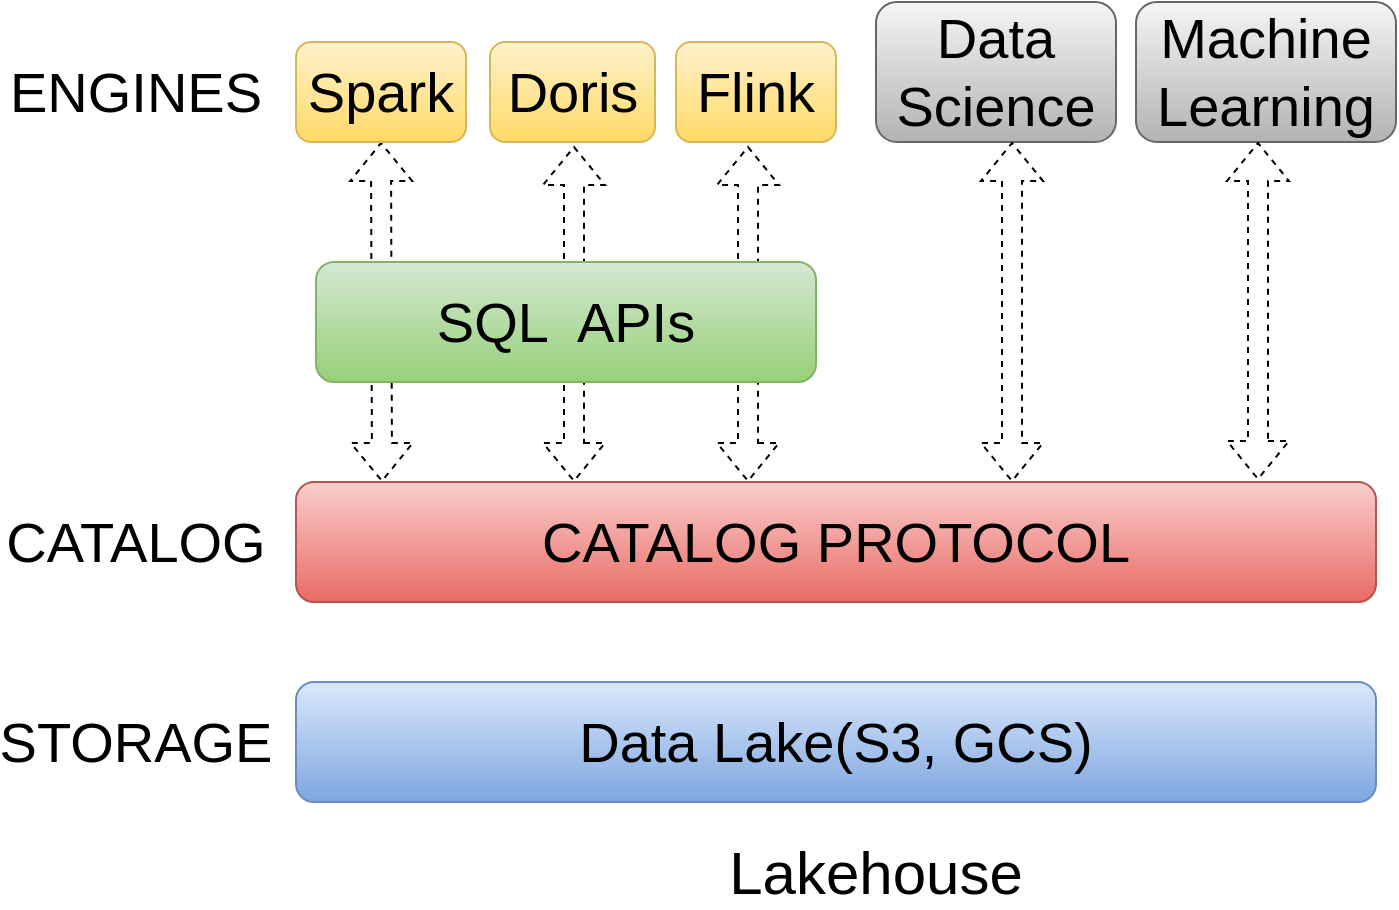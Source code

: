 <mxfile version="24.1.0" type="device" pages="3">
  <diagram name="第 1 页" id="GIAjR0rXeWZUQFvc5wLO">
    <mxGraphModel dx="1434" dy="836" grid="1" gridSize="10" guides="1" tooltips="1" connect="1" arrows="1" fold="1" page="1" pageScale="1" pageWidth="827" pageHeight="1169" math="0" shadow="0">
      <root>
        <mxCell id="0" />
        <mxCell id="1" parent="0" />
        <mxCell id="zaIRJdftHB46xq49ESVS-17" value="" style="shape=flexArrow;endArrow=classic;startArrow=classic;html=1;rounded=0;entryX=0.5;entryY=1;entryDx=0;entryDy=0;dashed=1;" parent="1" target="zaIRJdftHB46xq49ESVS-5" edge="1">
          <mxGeometry width="100" height="100" relative="1" as="geometry">
            <mxPoint x="293" y="430" as="sourcePoint" />
            <mxPoint x="292" y="260" as="targetPoint" />
          </mxGeometry>
        </mxCell>
        <mxCell id="zaIRJdftHB46xq49ESVS-16" value="" style="shape=flexArrow;endArrow=classic;startArrow=classic;html=1;rounded=0;exitX=0.089;exitY=-0.033;exitDx=0;exitDy=0;exitPerimeter=0;entryX=0.5;entryY=1;entryDx=0;entryDy=0;dashed=1;" parent="1" edge="1">
          <mxGeometry width="100" height="100" relative="1" as="geometry">
            <mxPoint x="476" y="430" as="sourcePoint" />
            <mxPoint x="476" y="262" as="targetPoint" />
          </mxGeometry>
        </mxCell>
        <mxCell id="zaIRJdftHB46xq49ESVS-15" value="" style="shape=flexArrow;endArrow=classic;startArrow=classic;html=1;rounded=0;exitX=0.089;exitY=-0.033;exitDx=0;exitDy=0;exitPerimeter=0;entryX=0.5;entryY=1;entryDx=0;entryDy=0;dashed=1;" parent="1" edge="1">
          <mxGeometry width="100" height="100" relative="1" as="geometry">
            <mxPoint x="389" y="430" as="sourcePoint" />
            <mxPoint x="389" y="262" as="targetPoint" />
          </mxGeometry>
        </mxCell>
        <mxCell id="zaIRJdftHB46xq49ESVS-1" value="Data Lake(S3, GCS)" style="rounded=1;whiteSpace=wrap;html=1;fillColor=#dae8fc;fontSize=28;gradientColor=#7ea6e0;strokeColor=#6c8ebf;" parent="1" vertex="1">
          <mxGeometry x="250" y="530" width="540" height="60" as="geometry" />
        </mxCell>
        <mxCell id="zaIRJdftHB46xq49ESVS-2" value="STORAGE" style="text;html=1;align=center;verticalAlign=middle;whiteSpace=wrap;rounded=0;fontSize=28;" parent="1" vertex="1">
          <mxGeometry x="140" y="545" width="60" height="30" as="geometry" />
        </mxCell>
        <mxCell id="zaIRJdftHB46xq49ESVS-3" value="CATALOG PROTOCOL" style="rounded=1;whiteSpace=wrap;html=1;fillColor=#f8cecc;strokeColor=#b85450;gradientColor=#ea6b66;fontSize=28;" parent="1" vertex="1">
          <mxGeometry x="250" y="430" width="540" height="60" as="geometry" />
        </mxCell>
        <mxCell id="zaIRJdftHB46xq49ESVS-4" value="CATALOG" style="text;html=1;align=center;verticalAlign=middle;whiteSpace=wrap;rounded=0;fontSize=28;" parent="1" vertex="1">
          <mxGeometry x="140" y="445" width="60" height="30" as="geometry" />
        </mxCell>
        <mxCell id="zaIRJdftHB46xq49ESVS-5" value="Spark" style="rounded=1;whiteSpace=wrap;html=1;fillColor=#fff2cc;fontSize=28;gradientColor=#ffd966;strokeColor=#d6b656;" parent="1" vertex="1">
          <mxGeometry x="250" y="210" width="85" height="50" as="geometry" />
        </mxCell>
        <mxCell id="zaIRJdftHB46xq49ESVS-6" value="ENGINES" style="text;html=1;align=center;verticalAlign=middle;whiteSpace=wrap;rounded=0;fontSize=28;" parent="1" vertex="1">
          <mxGeometry x="140" y="220" width="60" height="30" as="geometry" />
        </mxCell>
        <mxCell id="zaIRJdftHB46xq49ESVS-9" value="Doris" style="rounded=1;whiteSpace=wrap;html=1;fillColor=#fff2cc;fontSize=28;gradientColor=#ffd966;strokeColor=#d6b656;" parent="1" vertex="1">
          <mxGeometry x="347" y="210" width="82.5" height="50" as="geometry" />
        </mxCell>
        <mxCell id="zaIRJdftHB46xq49ESVS-10" value="Flink" style="rounded=1;whiteSpace=wrap;html=1;fillColor=#fff2cc;fontSize=28;gradientColor=#ffd966;strokeColor=#d6b656;" parent="1" vertex="1">
          <mxGeometry x="440" y="210" width="80" height="50" as="geometry" />
        </mxCell>
        <mxCell id="zaIRJdftHB46xq49ESVS-11" value="SQL&amp;nbsp; APIs" style="rounded=1;whiteSpace=wrap;html=1;fillColor=#d5e8d4;fontSize=28;gradientColor=#97d077;strokeColor=#82b366;" parent="1" vertex="1">
          <mxGeometry x="260" y="320" width="250" height="60" as="geometry" />
        </mxCell>
        <mxCell id="zaIRJdftHB46xq49ESVS-12" value="Data Science" style="rounded=1;whiteSpace=wrap;html=1;fillColor=#f5f5f5;fontSize=28;gradientColor=#b3b3b3;strokeColor=#666666;" parent="1" vertex="1">
          <mxGeometry x="540" y="190" width="120" height="70" as="geometry" />
        </mxCell>
        <mxCell id="zaIRJdftHB46xq49ESVS-18" value="Machine Learning" style="rounded=1;whiteSpace=wrap;html=1;fillColor=#f5f5f5;fontSize=28;gradientColor=#b3b3b3;strokeColor=#666666;" parent="1" vertex="1">
          <mxGeometry x="670" y="190" width="130" height="70" as="geometry" />
        </mxCell>
        <mxCell id="zaIRJdftHB46xq49ESVS-20" value="" style="shape=flexArrow;endArrow=classic;startArrow=classic;html=1;rounded=0;exitX=0.089;exitY=-0.033;exitDx=0;exitDy=0;exitPerimeter=0;entryX=0.5;entryY=1;entryDx=0;entryDy=0;dashed=1;" parent="1" edge="1">
          <mxGeometry width="100" height="100" relative="1" as="geometry">
            <mxPoint x="731" y="429" as="sourcePoint" />
            <mxPoint x="731" y="260" as="targetPoint" />
          </mxGeometry>
        </mxCell>
        <mxCell id="zaIRJdftHB46xq49ESVS-22" value="" style="shape=flexArrow;endArrow=classic;startArrow=classic;html=1;rounded=0;exitX=0.089;exitY=-0.033;exitDx=0;exitDy=0;exitPerimeter=0;entryX=0.5;entryY=1;entryDx=0;entryDy=0;dashed=1;" parent="1" edge="1">
          <mxGeometry width="100" height="100" relative="1" as="geometry">
            <mxPoint x="608" y="430" as="sourcePoint" />
            <mxPoint x="608" y="260" as="targetPoint" />
          </mxGeometry>
        </mxCell>
        <mxCell id="xDxUA7U8oSIUUz6IUWg7-1" value="Lakehouse" style="text;html=1;align=center;verticalAlign=middle;whiteSpace=wrap;rounded=0;fontSize=30;" parent="1" vertex="1">
          <mxGeometry x="510" y="610" width="60" height="30" as="geometry" />
        </mxCell>
      </root>
    </mxGraphModel>
  </diagram>
  <diagram id="SuD3y36RHnoVlsVuo6Jw" name="第 2 页">
    <mxGraphModel dx="2261" dy="836" grid="1" gridSize="10" guides="1" tooltips="1" connect="1" arrows="1" fold="1" page="1" pageScale="1" pageWidth="827" pageHeight="1169" math="0" shadow="0">
      <root>
        <mxCell id="0" />
        <mxCell id="1" parent="0" />
        <mxCell id="YugBKwHtwGT9270-lhhB-1" value="&lt;font style=&quot;font-size: 30px;&quot; face=&quot;宋体&quot;&gt;Delta Lake&lt;/font&gt;" style="rounded=1;whiteSpace=wrap;html=1;fillColor=#d5e8d4;strokeColor=#82b366;gradientColor=#97d077;" parent="1" vertex="1">
          <mxGeometry x="-30" y="230" width="160" height="90" as="geometry" />
        </mxCell>
        <mxCell id="YugBKwHtwGT9270-lhhB-2" value="&lt;font style=&quot;font-size: 30px;&quot;&gt;Apache Hudi&lt;/font&gt;" style="rounded=1;whiteSpace=wrap;html=1;fillColor=#d5e8d4;strokeColor=#82b366;fontSize=24;fontFamily=宋体;gradientColor=#97d077;" parent="1" vertex="1">
          <mxGeometry x="250" y="230" width="176.5" height="90" as="geometry" />
        </mxCell>
        <mxCell id="YugBKwHtwGT9270-lhhB-3" value="&lt;font style=&quot;font-size: 30px;&quot;&gt;Apache Hive&lt;/font&gt;" style="rounded=1;whiteSpace=wrap;html=1;fillColor=#d5e8d4;strokeColor=#82b366;fontSize=24;fontFamily=宋体;gradientColor=#97d077;" parent="1" vertex="1">
          <mxGeometry x="615" y="230" width="180" height="90" as="geometry" />
        </mxCell>
        <mxCell id="YugBKwHtwGT9270-lhhB-5" value="&lt;font&gt;&lt;span style=&quot;font-size: 30px;&quot;&gt;Data Lake&lt;/span&gt;&lt;/font&gt;" style="rounded=1;whiteSpace=wrap;html=1;fillColor=#dae8fc;strokeColor=#6c8ebf;gradientColor=#7ea6e0;fontFamily=宋体;" parent="1" vertex="1">
          <mxGeometry x="-20" y="420" width="770" height="90" as="geometry" />
        </mxCell>
        <mxCell id="YugBKwHtwGT9270-lhhB-6" value="&lt;font style=&quot;font-size: 30px;&quot;&gt;LakehouseDB&lt;/font&gt;" style="rounded=1;whiteSpace=wrap;html=1;fillColor=#d5e8d4;strokeColor=#82b366;fontSize=24;fontFamily=宋体;gradientColor=#97d077;" parent="1" vertex="1">
          <mxGeometry x="620" y="50" width="175" height="90" as="geometry" />
        </mxCell>
        <mxCell id="YugBKwHtwGT9270-lhhB-7" value="" style="shape=flexArrow;endArrow=classic;startArrow=classic;html=1;rounded=0;width=12;startSize=5.66;entryX=0.5;entryY=1;entryDx=0;entryDy=0;" parent="1" target="YugBKwHtwGT9270-lhhB-1" edge="1">
          <mxGeometry width="100" height="100" relative="1" as="geometry">
            <mxPoint x="50" y="420" as="sourcePoint" />
            <mxPoint x="270" y="300" as="targetPoint" />
          </mxGeometry>
        </mxCell>
        <mxCell id="YugBKwHtwGT9270-lhhB-8" value="" style="shape=flexArrow;endArrow=classic;startArrow=classic;html=1;rounded=0;width=12;startSize=5.66;entryX=0.465;entryY=0.978;entryDx=0;entryDy=0;entryPerimeter=0;" parent="1" edge="1">
          <mxGeometry width="100" height="100" relative="1" as="geometry">
            <mxPoint x="706" y="230" as="sourcePoint" />
            <mxPoint x="706.025" y="140.02" as="targetPoint" />
          </mxGeometry>
        </mxCell>
        <mxCell id="YugBKwHtwGT9270-lhhB-9" value="&lt;span style=&quot;font-size: 30px;&quot;&gt;Hive Metastore&lt;/span&gt;" style="rounded=1;whiteSpace=wrap;html=1;fillColor=#ffcd28;strokeColor=#d79b00;fontSize=24;fontFamily=宋体;gradientColor=#ffa500;" parent="1" vertex="1">
          <mxGeometry x="441" y="160" width="158" height="90" as="geometry" />
        </mxCell>
        <mxCell id="YugBKwHtwGT9270-lhhB-13" value="" style="shape=flexArrow;endArrow=classic;startArrow=classic;html=1;rounded=0;entryX=0;entryY=0.5;entryDx=0;entryDy=0;exitX=1;exitY=0.5;exitDx=0;exitDy=0;" parent="1" source="YugBKwHtwGT9270-lhhB-2" target="YugBKwHtwGT9270-lhhB-3" edge="1">
          <mxGeometry width="100" height="100" relative="1" as="geometry">
            <mxPoint x="230" y="340" as="sourcePoint" />
            <mxPoint x="330" y="240" as="targetPoint" />
          </mxGeometry>
        </mxCell>
        <mxCell id="YugBKwHtwGT9270-lhhB-14" value="" style="shape=flexArrow;endArrow=classic;startArrow=classic;html=1;rounded=0;entryX=0;entryY=0.5;entryDx=0;entryDy=0;strokeColor=#FF0000;" parent="1" source="YugBKwHtwGT9270-lhhB-1" target="YugBKwHtwGT9270-lhhB-2" edge="1">
          <mxGeometry width="100" height="100" relative="1" as="geometry">
            <mxPoint x="140" y="370" as="sourcePoint" />
            <mxPoint x="345" y="274.5" as="targetPoint" />
          </mxGeometry>
        </mxCell>
        <mxCell id="sjz2x0YQaEAMoVw5mwJd-2" value="&lt;font face=&quot;宋体&quot; style=&quot;font-size: 25px;&quot;&gt;数据通信流程&lt;/font&gt;" style="text;html=1;align=center;verticalAlign=middle;whiteSpace=wrap;rounded=0;fontFamily=宋体;" parent="1" vertex="1">
          <mxGeometry x="280" y="530" width="200" height="30" as="geometry" />
        </mxCell>
      </root>
    </mxGraphModel>
  </diagram>
  <diagram name="第 2 页 的副本" id="iyHGWIDEoAEc12Ol-MzQ">
    <mxGraphModel dx="1434" dy="836" grid="1" gridSize="10" guides="1" tooltips="1" connect="1" arrows="1" fold="1" page="1" pageScale="1" pageWidth="827" pageHeight="1169" math="0" shadow="0">
      <root>
        <mxCell id="PMBvnZQ5BnzVLVES6vKH-0" />
        <mxCell id="PMBvnZQ5BnzVLVES6vKH-1" parent="PMBvnZQ5BnzVLVES6vKH-0" />
        <mxCell id="PMBvnZQ5BnzVLVES6vKH-4" value="&lt;font style=&quot;font-size: 30px;&quot;&gt;Apache Hive&lt;/font&gt;" style="rounded=1;whiteSpace=wrap;html=1;fillColor=#d5e8d4;strokeColor=#82b366;fontSize=24;fontFamily=宋体;gradientColor=#97d077;" vertex="1" parent="PMBvnZQ5BnzVLVES6vKH-1">
          <mxGeometry x="238.5" y="230" width="180" height="90" as="geometry" />
        </mxCell>
        <mxCell id="PMBvnZQ5BnzVLVES6vKH-5" value="&lt;font&gt;&lt;span style=&quot;font-size: 30px;&quot;&gt;Data Lake(Apache Hudi)&lt;/span&gt;&lt;/font&gt;&lt;div style=&quot;text-align: left;&quot;&gt;&lt;span style=&quot;font-size: 30px; background-color: initial;&quot;&gt;OSS(S3)&lt;/span&gt;&lt;/div&gt;" style="rounded=1;whiteSpace=wrap;html=1;fillColor=#dae8fc;strokeColor=#6c8ebf;gradientColor=#7ea6e0;fontFamily=宋体;" vertex="1" parent="PMBvnZQ5BnzVLVES6vKH-1">
          <mxGeometry x="150" y="420" width="490" height="90" as="geometry" />
        </mxCell>
        <mxCell id="PMBvnZQ5BnzVLVES6vKH-6" value="&lt;font style=&quot;font-size: 30px;&quot;&gt;LakehouseDB&lt;/font&gt;" style="rounded=1;whiteSpace=wrap;html=1;fillColor=#d5e8d4;strokeColor=#82b366;fontSize=24;fontFamily=宋体;gradientColor=#97d077;" vertex="1" parent="PMBvnZQ5BnzVLVES6vKH-1">
          <mxGeometry x="238.5" y="50" width="175" height="90" as="geometry" />
        </mxCell>
        <mxCell id="PMBvnZQ5BnzVLVES6vKH-8" value="" style="shape=flexArrow;endArrow=classic;startArrow=classic;html=1;rounded=0;width=12;startSize=5.66;entryX=0.465;entryY=0.978;entryDx=0;entryDy=0;entryPerimeter=0;" edge="1" parent="PMBvnZQ5BnzVLVES6vKH-1">
          <mxGeometry width="100" height="100" relative="1" as="geometry">
            <mxPoint x="328" y="229.98" as="sourcePoint" />
            <mxPoint x="328.025" y="140.0" as="targetPoint" />
          </mxGeometry>
        </mxCell>
        <mxCell id="PMBvnZQ5BnzVLVES6vKH-9" value="&lt;span style=&quot;font-size: 30px;&quot;&gt;Hive Metastore&lt;/span&gt;" style="rounded=1;whiteSpace=wrap;html=1;fillColor=#ffcd28;strokeColor=#d79b00;fontSize=24;fontFamily=宋体;gradientColor=#ffa500;" vertex="1" parent="PMBvnZQ5BnzVLVES6vKH-1">
          <mxGeometry x="440" y="230" width="158" height="90" as="geometry" />
        </mxCell>
        <mxCell id="PMBvnZQ5BnzVLVES6vKH-11" value="" style="shape=flexArrow;endArrow=classic;startArrow=classic;html=1;rounded=0;entryX=0;entryY=0.5;entryDx=0;entryDy=0;strokeColor=#000000;" edge="1" parent="PMBvnZQ5BnzVLVES6vKH-1">
          <mxGeometry width="100" height="100" relative="1" as="geometry">
            <mxPoint x="328" y="420" as="sourcePoint" />
            <mxPoint x="328" y="320" as="targetPoint" />
          </mxGeometry>
        </mxCell>
        <mxCell id="PMBvnZQ5BnzVLVES6vKH-12" value="&lt;font face=&quot;宋体&quot; style=&quot;font-size: 25px;&quot;&gt;数据流通信过程&lt;/font&gt;" style="text;html=1;align=center;verticalAlign=middle;whiteSpace=wrap;rounded=0;fontFamily=宋体;" vertex="1" parent="PMBvnZQ5BnzVLVES6vKH-1">
          <mxGeometry x="295" y="520" width="200" height="30" as="geometry" />
        </mxCell>
      </root>
    </mxGraphModel>
  </diagram>
</mxfile>
